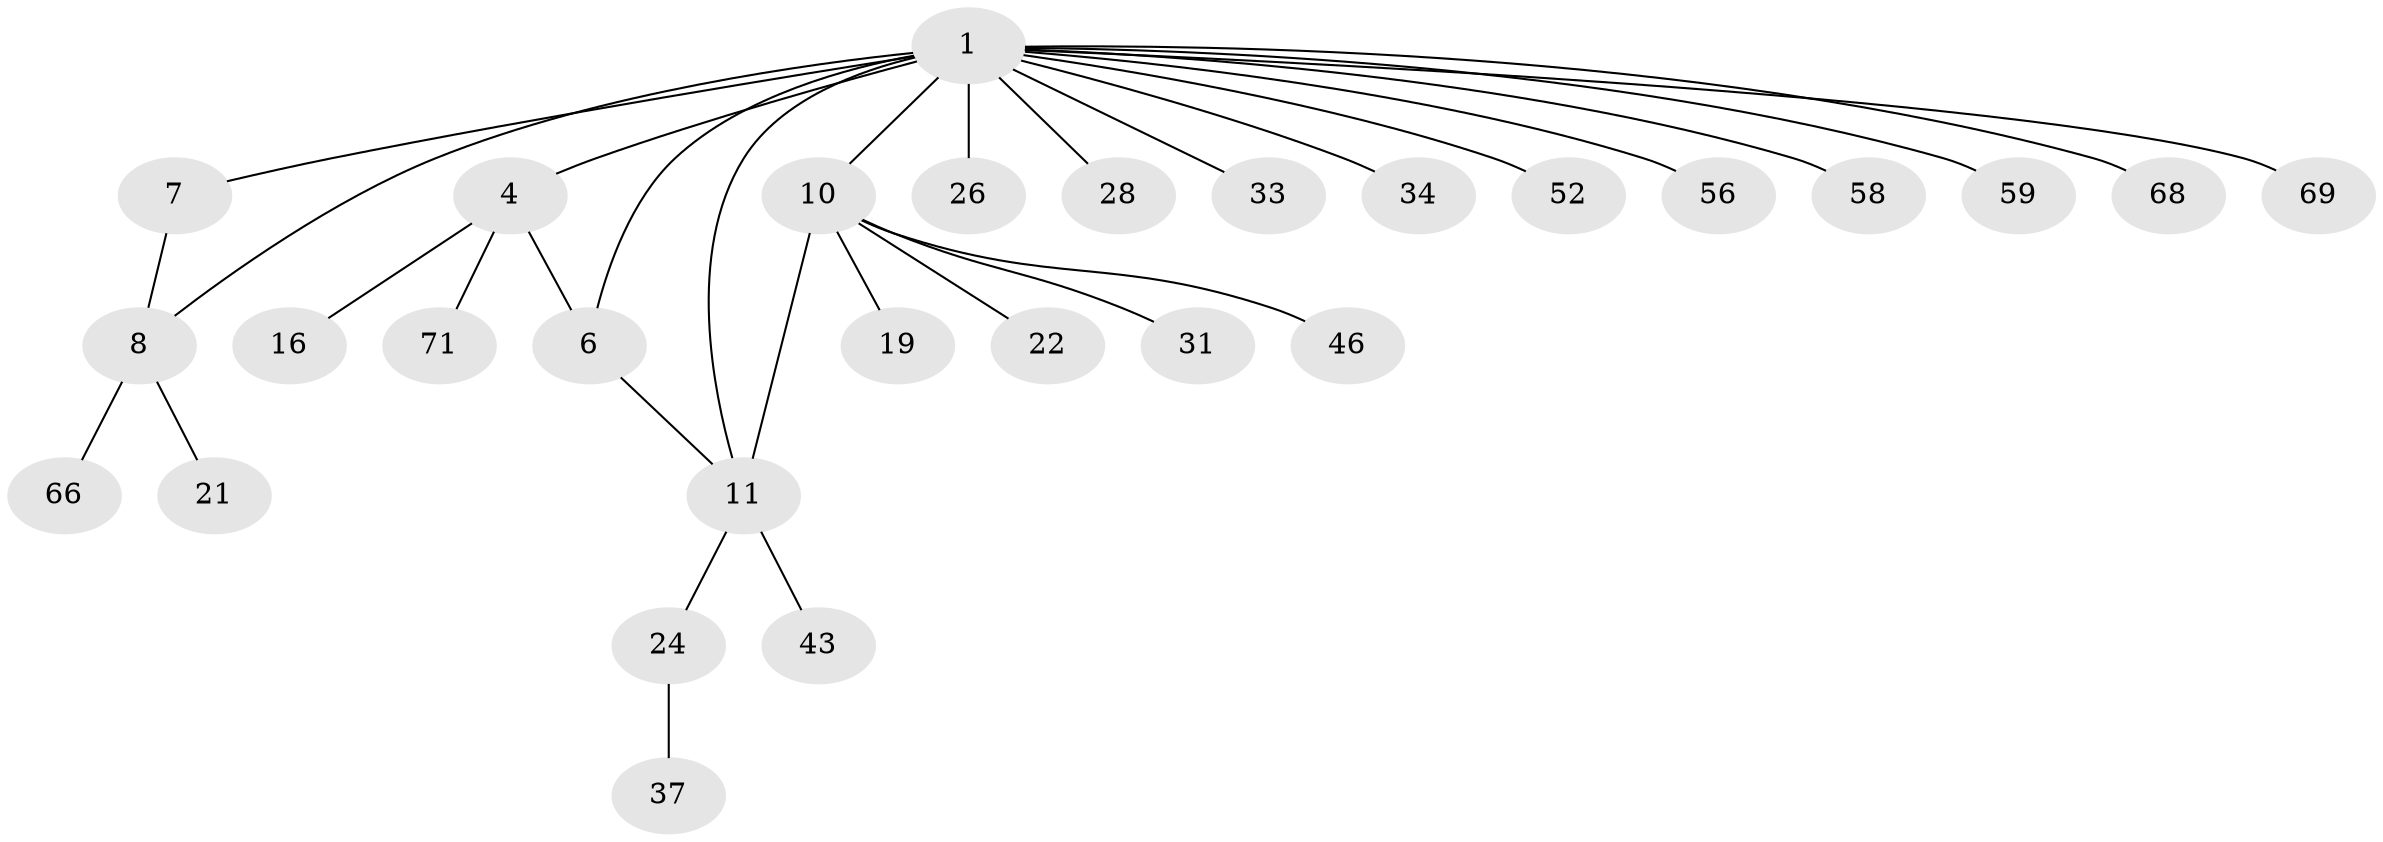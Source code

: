 // original degree distribution, {6: 0.027777777777777776, 4: 0.05555555555555555, 5: 0.06944444444444445, 7: 0.027777777777777776, 2: 0.1388888888888889, 8: 0.013888888888888888, 12: 0.013888888888888888, 3: 0.05555555555555555, 9: 0.013888888888888888, 1: 0.5833333333333334}
// Generated by graph-tools (version 1.1) at 2025/19/03/04/25 18:19:58]
// undirected, 28 vertices, 31 edges
graph export_dot {
graph [start="1"]
  node [color=gray90,style=filled];
  1 [super="+25+9+2+50+17"];
  4 [super="+20+5+45+40"];
  6 [super="+41+67"];
  7;
  8;
  10 [super="+14"];
  11 [super="+39+12+18+64"];
  16;
  19;
  21 [super="+30+47+65+27"];
  22 [super="+44"];
  24 [super="+36+35"];
  26;
  28;
  31;
  33;
  34;
  37;
  43;
  46;
  52;
  56;
  58;
  59;
  66;
  68;
  69;
  71;
  1 -- 28;
  1 -- 33;
  1 -- 34;
  1 -- 4 [weight=2];
  1 -- 69;
  1 -- 68;
  1 -- 7;
  1 -- 8;
  1 -- 26;
  1 -- 10 [weight=3];
  1 -- 58;
  1 -- 59;
  1 -- 52;
  1 -- 6;
  1 -- 56;
  1 -- 11;
  4 -- 6 [weight=2];
  4 -- 16;
  4 -- 71;
  6 -- 11 [weight=2];
  7 -- 8;
  8 -- 21;
  8 -- 66;
  10 -- 11 [weight=3];
  10 -- 22;
  10 -- 19;
  10 -- 46;
  10 -- 31;
  11 -- 43;
  11 -- 24;
  24 -- 37;
}
